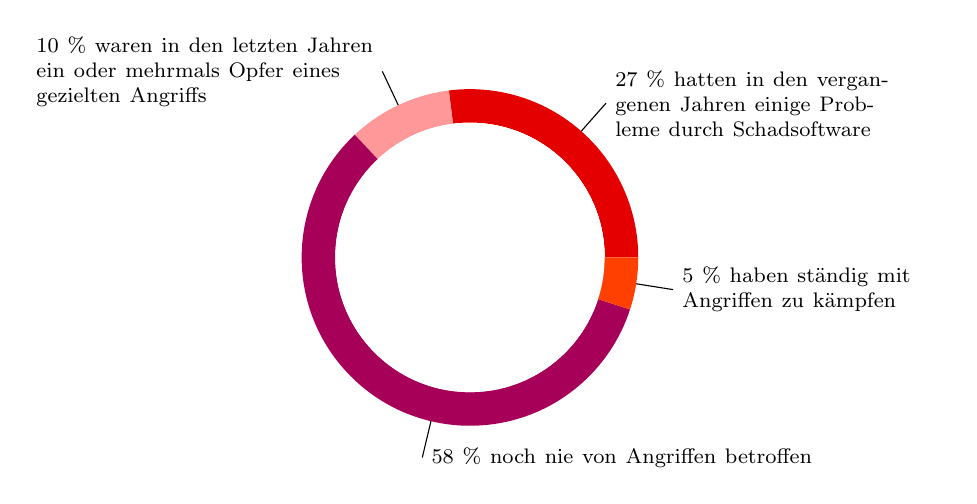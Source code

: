 \begin{tikzpicture}[scale=0.95, every node/.style={scale=0.95}]
\foreach \anfang/\ende/\middle/\farbe/\anchor/\txtwidth/\description in {  
 	0/97.2/48.6/red!90!black/right/3.75cm/27 \% hatten in den vergangenen Jahren einige Probleme durch Schadsoftware, 
 	97.2/133.2/115.21/red!40!white/left/4.5cm/10 \% waren in den letzten Jahren ein oder mehrmals Opfer eines gezielten Angriffs, 
 	133.2/342/256.6/red!65!blue/right/5.5cm/58 \% noch nie von Angriffen betroffen,
 	342/360/351/red!50!orange/right/3.45cm/5 \% haben  st\"andig mit Angriffen zu k\"ampfen}
{ 	
  \draw[fill=\farbe,draw=none] (0,0) -- (\anfang:2.25cm) arc (\anfang:\ende:2.25cm);
  \draw[fill=white,draw=none] (0,0) circle (1.8cm);
  \draw (\middle:2.25cm) -- (\middle:2.75cm) node[rectangle, text width=\txtwidth,\anchor] {\baselineskip=8pt \footnotesize \description\par};
}
\end{tikzpicture}